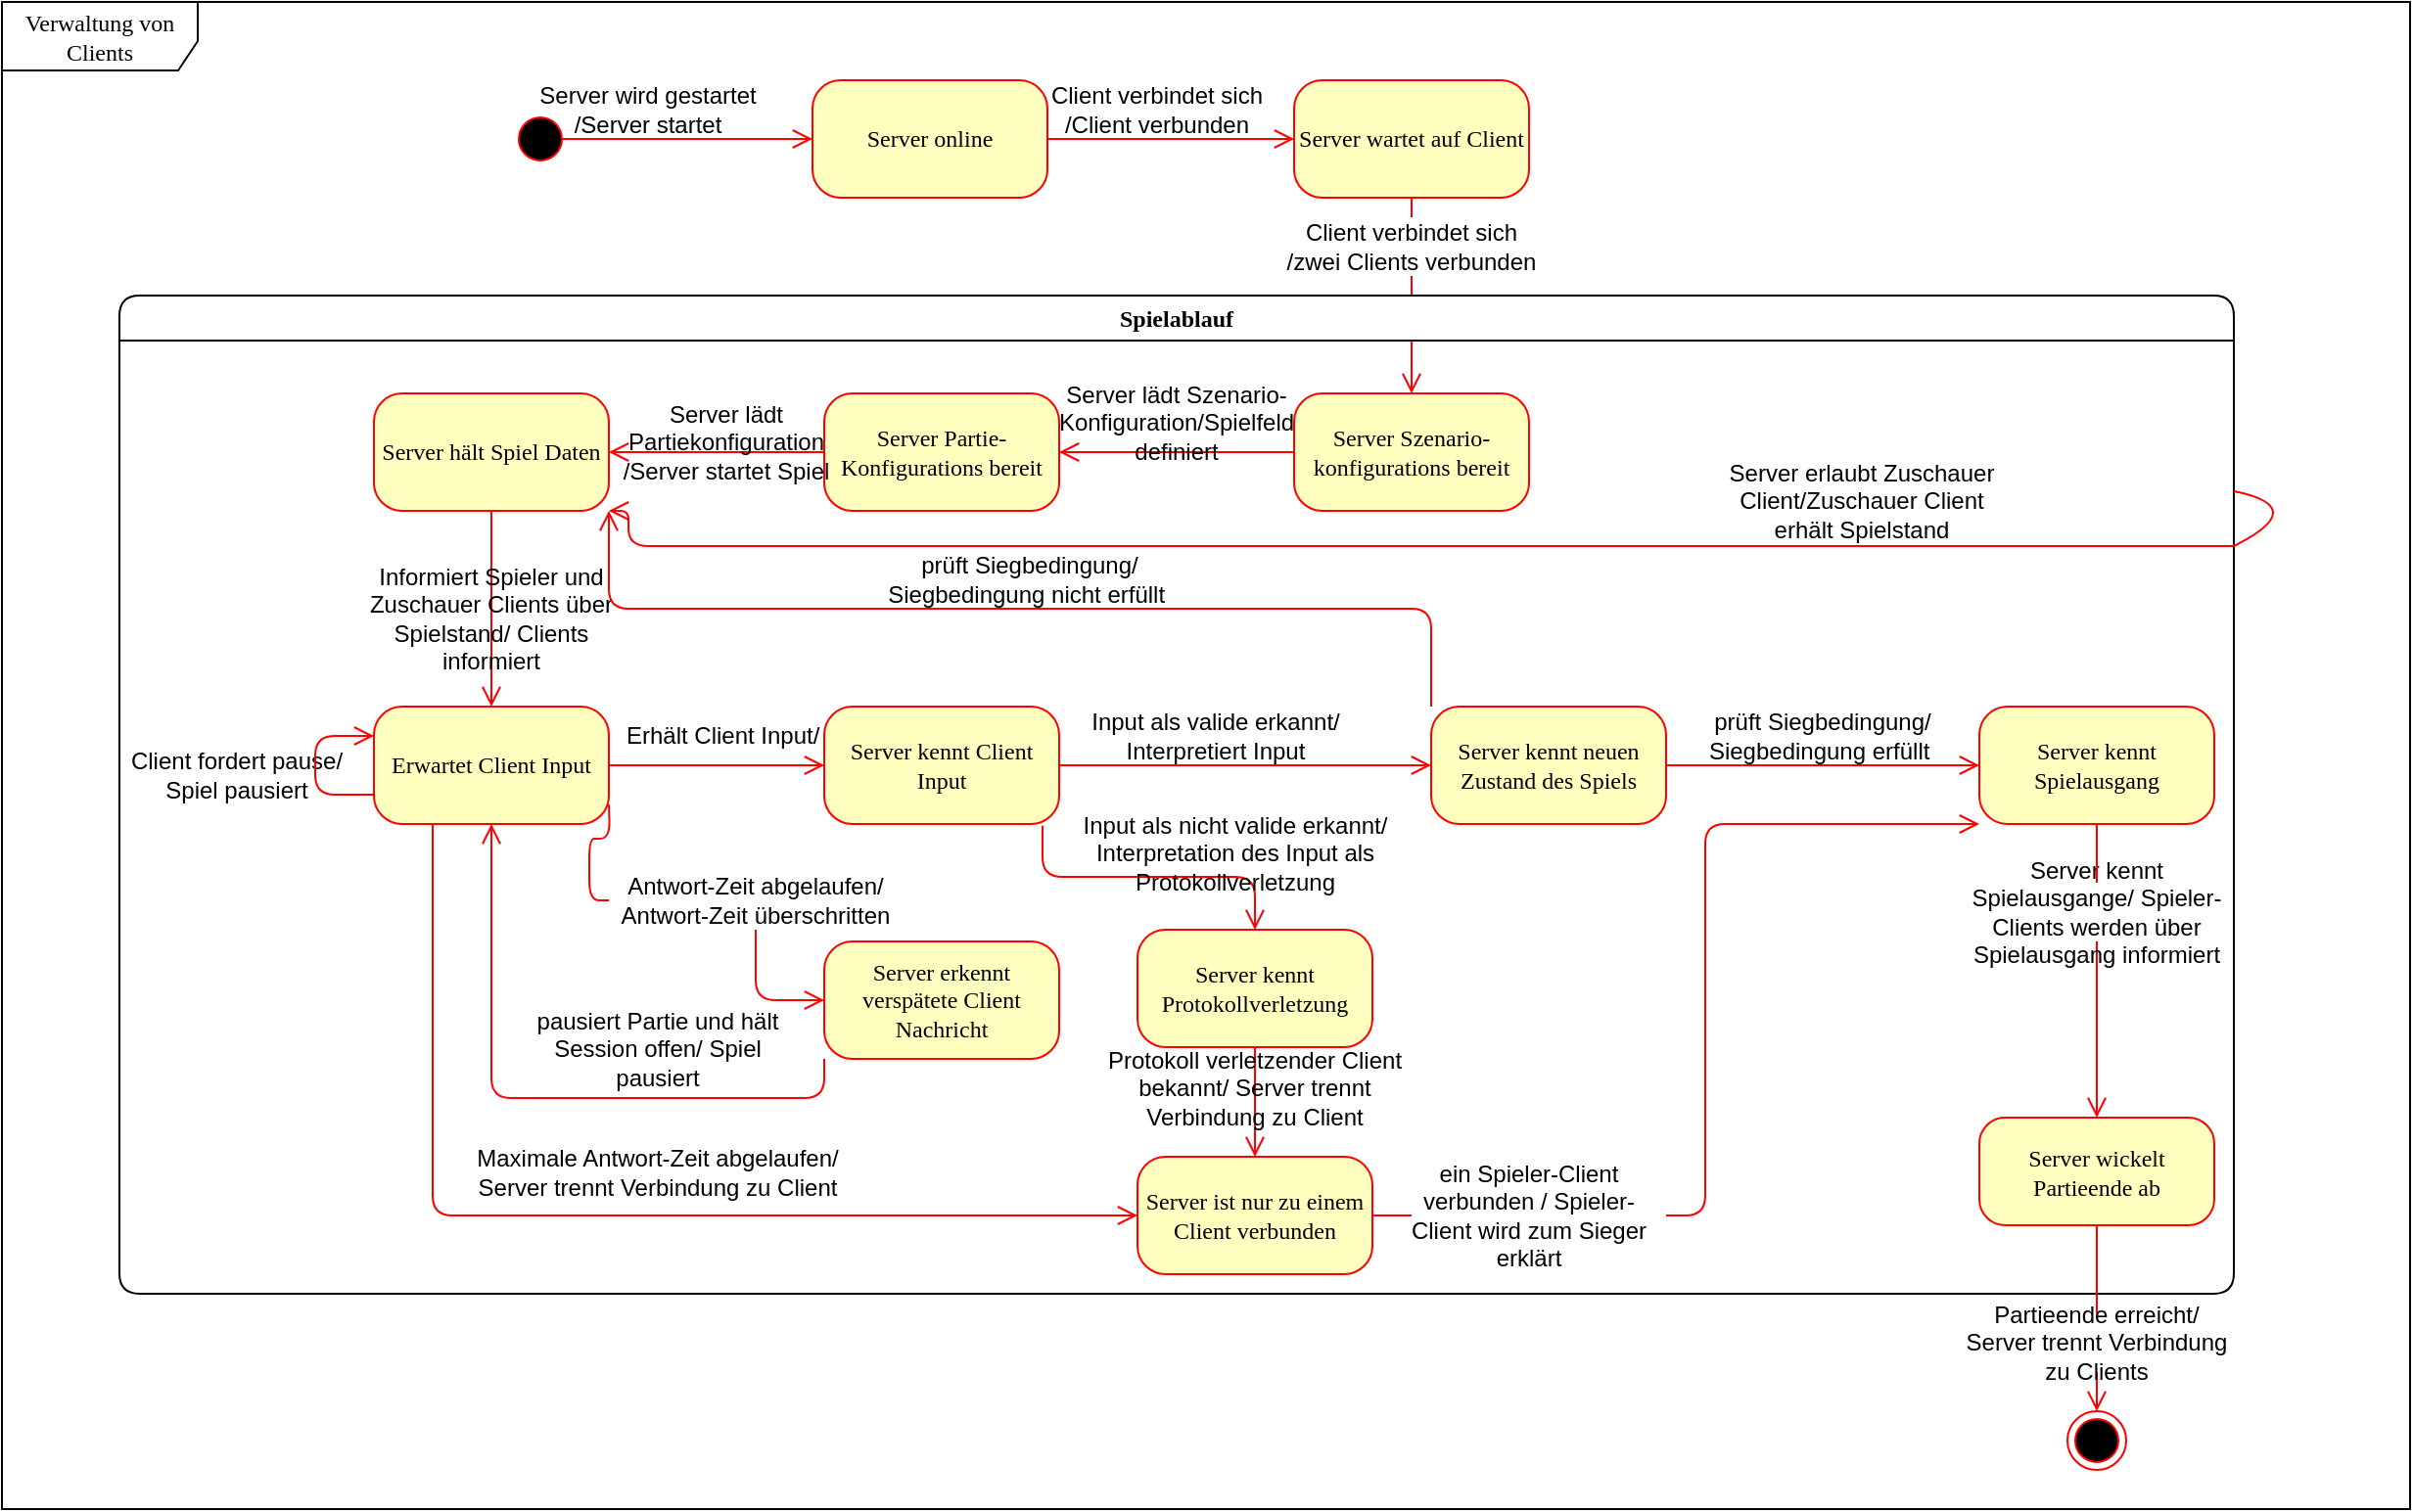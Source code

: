 <mxfile version="16.2.7" type="device"><diagram id="S3TWIpT-0fHEBTMvmDr_" name="Page-1"><mxGraphModel dx="2119" dy="696" grid="1" gridSize="10" guides="1" tooltips="1" connect="1" arrows="1" fold="1" page="1" pageScale="1" pageWidth="827" pageHeight="1169" math="0" shadow="0"><root><mxCell id="0"/><mxCell id="1" parent="0"/><mxCell id="sNYZhCtjjg1zY9QQYNID-1" value="Verwaltung von Clients" style="shape=umlFrame;whiteSpace=wrap;html=1;rounded=1;shadow=0;comic=0;labelBackgroundColor=none;strokeWidth=1;fontFamily=Verdana;fontSize=12;align=center;width=100;height=35;" parent="1" vertex="1"><mxGeometry x="-60" y="80" width="1230" height="770" as="geometry"/></mxCell><mxCell id="sNYZhCtjjg1zY9QQYNID-3" value="" style="ellipse;html=1;shape=startState;fillColor=#000000;strokeColor=#ff0000;rounded=1;shadow=0;comic=0;labelBackgroundColor=none;fontFamily=Verdana;fontSize=12;fontColor=#000000;align=center;direction=south;" parent="1" vertex="1"><mxGeometry x="200" y="135" width="30" height="30" as="geometry"/></mxCell><mxCell id="sNYZhCtjjg1zY9QQYNID-4" style="edgeStyle=orthogonalEdgeStyle;html=1;labelBackgroundColor=none;endArrow=open;endSize=8;strokeColor=#ff0000;fontFamily=Verdana;fontSize=12;align=left;exitX=0.5;exitY=0.131;exitDx=0;exitDy=0;exitPerimeter=0;entryX=0;entryY=0.5;entryDx=0;entryDy=0;" parent="1" source="sNYZhCtjjg1zY9QQYNID-3" target="sNYZhCtjjg1zY9QQYNID-7" edge="1"><mxGeometry relative="1" as="geometry"><mxPoint x="230" y="149.75" as="sourcePoint"/><mxPoint x="300" y="150" as="targetPoint"/></mxGeometry></mxCell><mxCell id="sNYZhCtjjg1zY9QQYNID-5" value="Server wird gestartet&lt;br&gt;/Server startet" style="text;html=1;strokeColor=none;fillColor=none;align=center;verticalAlign=middle;whiteSpace=wrap;rounded=0;" parent="1" vertex="1"><mxGeometry x="180" y="120" width="180" height="30" as="geometry"/></mxCell><mxCell id="sNYZhCtjjg1zY9QQYNID-7" value="Server online" style="rounded=1;whiteSpace=wrap;html=1;arcSize=24;fillColor=#ffffc0;strokeColor=#ff0000;shadow=0;comic=0;labelBackgroundColor=none;fontFamily=Verdana;fontSize=12;fontColor=#000000;align=center;" parent="1" vertex="1"><mxGeometry x="354" y="120" width="120" height="60" as="geometry"/></mxCell><mxCell id="sNYZhCtjjg1zY9QQYNID-9" value="Server wartet auf Client" style="rounded=1;whiteSpace=wrap;html=1;arcSize=24;fillColor=#ffffc0;strokeColor=#ff0000;shadow=0;comic=0;labelBackgroundColor=none;fontFamily=Verdana;fontSize=12;fontColor=#000000;align=center;" parent="1" vertex="1"><mxGeometry x="600" y="120" width="120" height="60" as="geometry"/></mxCell><mxCell id="sNYZhCtjjg1zY9QQYNID-10" style="edgeStyle=orthogonalEdgeStyle;html=1;exitX=1;exitY=0.5;entryX=0;entryY=0.5;labelBackgroundColor=none;endArrow=open;endSize=8;strokeColor=#ff0000;fontFamily=Verdana;fontSize=12;align=left;entryDx=0;entryDy=0;exitDx=0;exitDy=0;" parent="1" source="sNYZhCtjjg1zY9QQYNID-7" target="sNYZhCtjjg1zY9QQYNID-9" edge="1"><mxGeometry relative="1" as="geometry"><mxPoint x="540" y="250" as="sourcePoint"/><mxPoint x="540" y="120" as="targetPoint"/></mxGeometry></mxCell><mxCell id="sNYZhCtjjg1zY9QQYNID-11" value="Server Szenario-konfigurations bereit" style="rounded=1;whiteSpace=wrap;html=1;arcSize=24;fillColor=#ffffc0;strokeColor=#ff0000;shadow=0;comic=0;labelBackgroundColor=none;fontFamily=Verdana;fontSize=12;fontColor=#000000;align=center;" parent="1" vertex="1"><mxGeometry x="600" y="280" width="120" height="60" as="geometry"/></mxCell><mxCell id="sNYZhCtjjg1zY9QQYNID-12" value="Client verbindet sich&lt;br&gt;/Client verbunden" style="text;html=1;strokeColor=none;fillColor=none;align=center;verticalAlign=middle;whiteSpace=wrap;rounded=0;" parent="1" vertex="1"><mxGeometry x="440" y="120" width="180" height="30" as="geometry"/></mxCell><mxCell id="sNYZhCtjjg1zY9QQYNID-13" style="edgeStyle=elbowEdgeStyle;html=1;labelBackgroundColor=none;endArrow=open;endSize=8;strokeColor=#ff0000;fontFamily=Verdana;fontSize=12;align=left;exitX=0.5;exitY=1;exitDx=0;exitDy=0;entryX=0.5;entryY=0;entryDx=0;entryDy=0;startArrow=none;" parent="1" source="sNYZhCtjjg1zY9QQYNID-17" target="sNYZhCtjjg1zY9QQYNID-11" edge="1"><mxGeometry relative="1" as="geometry"><mxPoint x="640.5" y="220" as="sourcePoint"/><mxPoint x="660" y="250" as="targetPoint"/></mxGeometry></mxCell><mxCell id="sNYZhCtjjg1zY9QQYNID-14" value="Server&amp;nbsp;Partie-Konfigurations bereit" style="rounded=1;whiteSpace=wrap;html=1;arcSize=24;fillColor=#ffffc0;strokeColor=#ff0000;shadow=0;comic=0;labelBackgroundColor=none;fontFamily=Verdana;fontSize=12;fontColor=#000000;align=center;" parent="1" vertex="1"><mxGeometry x="360" y="280" width="120" height="60" as="geometry"/></mxCell><mxCell id="sNYZhCtjjg1zY9QQYNID-15" style="edgeStyle=elbowEdgeStyle;html=1;labelBackgroundColor=none;endArrow=open;endSize=8;strokeColor=#ff0000;fontFamily=Verdana;fontSize=12;align=left;exitX=0;exitY=0.5;exitDx=0;exitDy=0;entryX=1;entryY=0.5;entryDx=0;entryDy=0;" parent="1" source="sNYZhCtjjg1zY9QQYNID-11" target="sNYZhCtjjg1zY9QQYNID-14" edge="1"><mxGeometry relative="1" as="geometry"><mxPoint x="529.57" y="362.5" as="sourcePoint"/><mxPoint x="529.57" y="462.5" as="targetPoint"/><Array as="points"><mxPoint x="510" y="330"/></Array></mxGeometry></mxCell><mxCell id="sNYZhCtjjg1zY9QQYNID-18" value="Server lädt Szenario-Konfiguration/Spielfeld &lt;br&gt;definiert" style="text;html=1;strokeColor=none;fillColor=none;align=center;verticalAlign=middle;whiteSpace=wrap;rounded=0;rotation=0;" parent="1" vertex="1"><mxGeometry x="450" y="280" width="180" height="30" as="geometry"/></mxCell><mxCell id="sNYZhCtjjg1zY9QQYNID-19" style="edgeStyle=elbowEdgeStyle;html=1;labelBackgroundColor=none;endArrow=open;endSize=8;strokeColor=#ff0000;fontFamily=Verdana;fontSize=12;align=left;exitX=0;exitY=0.5;exitDx=0;exitDy=0;entryX=1;entryY=0.5;entryDx=0;entryDy=0;" parent="1" source="sNYZhCtjjg1zY9QQYNID-14" target="sNYZhCtjjg1zY9QQYNID-20" edge="1"><mxGeometry relative="1" as="geometry"><mxPoint x="250" y="357.5" as="sourcePoint"/><mxPoint x="251" y="233" as="targetPoint"/><Array as="points"><mxPoint x="305" y="310"/></Array></mxGeometry></mxCell><mxCell id="sNYZhCtjjg1zY9QQYNID-20" value="Server hält Spiel Daten" style="rounded=1;whiteSpace=wrap;html=1;arcSize=24;fillColor=#ffffc0;strokeColor=#ff0000;shadow=0;comic=0;labelBackgroundColor=none;fontFamily=Verdana;fontSize=12;fontColor=#000000;align=center;" parent="1" vertex="1"><mxGeometry x="130" y="280" width="120" height="60" as="geometry"/></mxCell><mxCell id="sNYZhCtjjg1zY9QQYNID-24" style="edgeStyle=elbowEdgeStyle;html=1;labelBackgroundColor=none;endArrow=open;endSize=8;strokeColor=#ff0000;fontFamily=Verdana;fontSize=12;align=left;exitX=0.5;exitY=1;exitDx=0;exitDy=0;entryX=0.5;entryY=0;entryDx=0;entryDy=0;" parent="1" source="sNYZhCtjjg1zY9QQYNID-20" target="sNYZhCtjjg1zY9QQYNID-25" edge="1"><mxGeometry relative="1" as="geometry"><mxPoint x="270" y="430" as="sourcePoint"/><mxPoint x="180" y="430" as="targetPoint"/><Array as="points"/></mxGeometry></mxCell><mxCell id="sNYZhCtjjg1zY9QQYNID-25" value="Erwartet Client Input" style="rounded=1;whiteSpace=wrap;html=1;arcSize=24;fillColor=#ffffc0;strokeColor=#ff0000;shadow=0;comic=0;labelBackgroundColor=none;fontFamily=Verdana;fontSize=12;fontColor=#000000;align=center;" parent="1" vertex="1"><mxGeometry x="130" y="440" width="120" height="60" as="geometry"/></mxCell><mxCell id="sNYZhCtjjg1zY9QQYNID-26" value="Informiert Spieler und Zuschauer Clients über Spielstand/ Clients informiert" style="text;html=1;strokeColor=none;fillColor=none;align=center;verticalAlign=middle;whiteSpace=wrap;rounded=0;rotation=0;" parent="1" vertex="1"><mxGeometry x="120" y="380" width="140" height="30" as="geometry"/></mxCell><mxCell id="sNYZhCtjjg1zY9QQYNID-27" value="Server kennt Client Input" style="rounded=1;whiteSpace=wrap;html=1;arcSize=24;fillColor=#ffffc0;strokeColor=#ff0000;shadow=0;comic=0;labelBackgroundColor=none;fontFamily=Verdana;fontSize=12;fontColor=#000000;align=center;" parent="1" vertex="1"><mxGeometry x="360" y="440" width="120" height="60" as="geometry"/></mxCell><mxCell id="sNYZhCtjjg1zY9QQYNID-29" style="edgeStyle=orthogonalEdgeStyle;html=1;exitX=1;exitY=0.5;entryX=0;entryY=0.5;labelBackgroundColor=none;endArrow=open;endSize=8;strokeColor=#ff0000;fontFamily=Verdana;fontSize=12;align=left;exitDx=0;exitDy=0;entryDx=0;entryDy=0;" parent="1" source="sNYZhCtjjg1zY9QQYNID-25" target="sNYZhCtjjg1zY9QQYNID-27" edge="1"><mxGeometry relative="1" as="geometry"><mxPoint x="360" y="340" as="sourcePoint"/><mxPoint x="520" y="340" as="targetPoint"/><Array as="points"><mxPoint x="320" y="470"/><mxPoint x="320" y="470"/></Array></mxGeometry></mxCell><mxCell id="sNYZhCtjjg1zY9QQYNID-30" value="Erhält Client Input/&amp;nbsp;" style="text;html=1;strokeColor=none;fillColor=none;align=center;verticalAlign=middle;whiteSpace=wrap;rounded=0;rotation=0;" parent="1" vertex="1"><mxGeometry x="240" y="440" width="140" height="30" as="geometry"/></mxCell><mxCell id="sNYZhCtjjg1zY9QQYNID-32" value="Server erkennt verspätete Client Nachricht" style="rounded=1;whiteSpace=wrap;html=1;arcSize=24;fillColor=#ffffc0;strokeColor=#ff0000;shadow=0;comic=0;labelBackgroundColor=none;fontFamily=Verdana;fontSize=12;fontColor=#000000;align=center;" parent="1" vertex="1"><mxGeometry x="360" y="560" width="120" height="60" as="geometry"/></mxCell><mxCell id="sNYZhCtjjg1zY9QQYNID-33" style="edgeStyle=orthogonalEdgeStyle;html=1;entryX=0;entryY=0.5;labelBackgroundColor=none;endArrow=open;endSize=8;strokeColor=#ff0000;fontFamily=Verdana;fontSize=12;align=left;entryDx=0;entryDy=0;startArrow=none;" parent="1" source="sNYZhCtjjg1zY9QQYNID-34" target="sNYZhCtjjg1zY9QQYNID-32" edge="1"><mxGeometry relative="1" as="geometry"><mxPoint x="250" y="490" as="sourcePoint"/><mxPoint x="345" y="589.57" as="targetPoint"/></mxGeometry></mxCell><mxCell id="sNYZhCtjjg1zY9QQYNID-34" value="Antwort-Zeit abgelaufen/ Antwort-Zeit überschritten" style="text;html=1;strokeColor=none;fillColor=none;align=center;verticalAlign=middle;whiteSpace=wrap;rounded=0;rotation=0;" parent="1" vertex="1"><mxGeometry x="250" y="524" width="150" height="30" as="geometry"/></mxCell><mxCell id="sNYZhCtjjg1zY9QQYNID-35" value="" style="edgeStyle=orthogonalEdgeStyle;html=1;entryX=0;entryY=0.5;labelBackgroundColor=none;endArrow=none;endSize=8;strokeColor=#ff0000;fontFamily=Verdana;fontSize=12;align=left;entryDx=0;entryDy=0;" parent="1" target="sNYZhCtjjg1zY9QQYNID-34" edge="1"><mxGeometry relative="1" as="geometry"><mxPoint x="250" y="490.0" as="sourcePoint"/><mxPoint x="360" y="590.0" as="targetPoint"/></mxGeometry></mxCell><mxCell id="sNYZhCtjjg1zY9QQYNID-36" style="edgeStyle=elbowEdgeStyle;html=1;labelBackgroundColor=none;endArrow=open;endSize=8;strokeColor=#ff0000;fontFamily=Verdana;fontSize=12;align=left;exitX=0;exitY=1;exitDx=0;exitDy=0;entryX=0.5;entryY=1;entryDx=0;entryDy=0;" parent="1" source="sNYZhCtjjg1zY9QQYNID-32" target="sNYZhCtjjg1zY9QQYNID-25" edge="1"><mxGeometry relative="1" as="geometry"><mxPoint x="310" y="640" as="sourcePoint"/><mxPoint x="200" y="640" as="targetPoint"/><Array as="points"><mxPoint x="255" y="640"/></Array></mxGeometry></mxCell><mxCell id="sNYZhCtjjg1zY9QQYNID-39" style="edgeStyle=orthogonalEdgeStyle;html=1;exitX=1;exitY=0.5;entryX=0;entryY=0.5;labelBackgroundColor=none;endArrow=open;endSize=8;strokeColor=#ff0000;fontFamily=Verdana;fontSize=12;align=left;exitDx=0;exitDy=0;entryDx=0;entryDy=0;" parent="1" source="sNYZhCtjjg1zY9QQYNID-27" target="sNYZhCtjjg1zY9QQYNID-46" edge="1"><mxGeometry relative="1" as="geometry"><mxPoint x="500" y="469.13" as="sourcePoint"/><mxPoint x="660" y="469.13" as="targetPoint"/></mxGeometry></mxCell><mxCell id="sNYZhCtjjg1zY9QQYNID-40" value="Input als valide erkannt/ Interpretiert Input" style="text;html=1;strokeColor=none;fillColor=none;align=center;verticalAlign=middle;whiteSpace=wrap;rounded=0;rotation=0;" parent="1" vertex="1"><mxGeometry x="490" y="440" width="140" height="30" as="geometry"/></mxCell><mxCell id="sNYZhCtjjg1zY9QQYNID-41" style="edgeStyle=orthogonalEdgeStyle;html=1;exitX=0.929;exitY=1.014;entryX=0.5;entryY=0;labelBackgroundColor=none;endArrow=open;endSize=8;strokeColor=#ff0000;fontFamily=Verdana;fontSize=12;align=left;exitDx=0;exitDy=0;entryDx=0;entryDy=0;exitPerimeter=0;" parent="1" source="sNYZhCtjjg1zY9QQYNID-27" target="sNYZhCtjjg1zY9QQYNID-45" edge="1"><mxGeometry relative="1" as="geometry"><mxPoint x="490" y="520.91" as="sourcePoint"/><mxPoint x="670" y="520.04" as="targetPoint"/></mxGeometry></mxCell><mxCell id="sNYZhCtjjg1zY9QQYNID-45" value="Server kennt Protokollverletzung" style="rounded=1;whiteSpace=wrap;html=1;arcSize=24;fillColor=#ffffc0;strokeColor=#ff0000;shadow=0;comic=0;labelBackgroundColor=none;fontFamily=Verdana;fontSize=12;fontColor=#000000;align=center;" parent="1" vertex="1"><mxGeometry x="520" y="554" width="120" height="60" as="geometry"/></mxCell><mxCell id="sNYZhCtjjg1zY9QQYNID-46" value="Server kennt neuen Zustand des Spiels" style="rounded=1;whiteSpace=wrap;html=1;arcSize=24;fillColor=#ffffc0;strokeColor=#ff0000;shadow=0;comic=0;labelBackgroundColor=none;fontFamily=Verdana;fontSize=12;fontColor=#000000;align=center;" parent="1" vertex="1"><mxGeometry x="670" y="440" width="120" height="60" as="geometry"/></mxCell><mxCell id="sNYZhCtjjg1zY9QQYNID-47" style="edgeStyle=orthogonalEdgeStyle;html=1;exitX=1;exitY=0.5;labelBackgroundColor=none;endArrow=open;endSize=8;strokeColor=#ff0000;fontFamily=Verdana;fontSize=12;align=left;exitDx=0;exitDy=0;entryX=0;entryY=0.5;entryDx=0;entryDy=0;" parent="1" source="sNYZhCtjjg1zY9QQYNID-46" target="sNYZhCtjjg1zY9QQYNID-51" edge="1"><mxGeometry relative="1" as="geometry"><mxPoint x="800" y="469.17" as="sourcePoint"/><mxPoint x="960" y="469" as="targetPoint"/></mxGeometry></mxCell><mxCell id="sNYZhCtjjg1zY9QQYNID-50" value="prüft Siegbedingung/ Siegbedingung erfüllt&amp;nbsp;" style="text;html=1;strokeColor=none;fillColor=none;align=center;verticalAlign=middle;whiteSpace=wrap;rounded=0;rotation=0;" parent="1" vertex="1"><mxGeometry x="800" y="440" width="140" height="30" as="geometry"/></mxCell><mxCell id="sNYZhCtjjg1zY9QQYNID-51" value="Server kennt Spielausgang" style="rounded=1;whiteSpace=wrap;html=1;arcSize=24;fillColor=#ffffc0;strokeColor=#ff0000;shadow=0;comic=0;labelBackgroundColor=none;fontFamily=Verdana;fontSize=12;fontColor=#000000;align=center;" parent="1" vertex="1"><mxGeometry x="950" y="440" width="120" height="60" as="geometry"/></mxCell><mxCell id="sNYZhCtjjg1zY9QQYNID-55" style="edgeStyle=orthogonalEdgeStyle;html=1;exitX=0;exitY=0;entryX=1;entryY=1;labelBackgroundColor=none;endArrow=open;endSize=8;strokeColor=#ff0000;fontFamily=Verdana;fontSize=12;align=left;entryDx=0;entryDy=0;exitDx=0;exitDy=0;" parent="1" source="sNYZhCtjjg1zY9QQYNID-46" target="sNYZhCtjjg1zY9QQYNID-20" edge="1"><mxGeometry relative="1" as="geometry"><mxPoint x="620" y="410.0" as="sourcePoint"/><mxPoint x="780" y="410.0" as="targetPoint"/></mxGeometry></mxCell><mxCell id="sNYZhCtjjg1zY9QQYNID-56" value="prüft Siegbedingung/ Siegbedingung nicht erfüllt&amp;nbsp;" style="text;html=1;strokeColor=none;fillColor=none;align=center;verticalAlign=middle;whiteSpace=wrap;rounded=0;rotation=0;" parent="1" vertex="1"><mxGeometry x="380" y="360" width="170" height="30" as="geometry"/></mxCell><mxCell id="sNYZhCtjjg1zY9QQYNID-58" value="Spielablauf" style="swimlane;whiteSpace=wrap;html=1;rounded=1;shadow=0;comic=0;labelBackgroundColor=none;strokeWidth=1;fontFamily=Verdana;fontSize=12;align=center;" parent="1" vertex="1"><mxGeometry y="230" width="1080" height="510" as="geometry"/></mxCell><mxCell id="sNYZhCtjjg1zY9QQYNID-74" value="Server wickelt Partieende ab" style="rounded=1;whiteSpace=wrap;html=1;arcSize=24;fillColor=#ffffc0;strokeColor=#ff0000;shadow=0;comic=0;labelBackgroundColor=none;fontFamily=Verdana;fontSize=12;fontColor=#000000;align=center;" parent="sNYZhCtjjg1zY9QQYNID-58" vertex="1"><mxGeometry x="950" y="420" width="120" height="55" as="geometry"/></mxCell><mxCell id="sNYZhCtjjg1zY9QQYNID-37" value="pausiert Partie und hält Session offen/ Spiel pausiert" style="text;html=1;strokeColor=none;fillColor=none;align=center;verticalAlign=middle;whiteSpace=wrap;rounded=0;rotation=0;" parent="sNYZhCtjjg1zY9QQYNID-58" vertex="1"><mxGeometry x="200" y="370" width="150" height="30" as="geometry"/></mxCell><mxCell id="sNYZhCtjjg1zY9QQYNID-88" value="Maximale Antwort-Zeit abgelaufen/ Server trennt Verbindung zu Client" style="text;html=1;strokeColor=none;fillColor=none;align=center;verticalAlign=middle;whiteSpace=wrap;rounded=0;rotation=0;" parent="sNYZhCtjjg1zY9QQYNID-58" vertex="1"><mxGeometry x="180" y="432.5" width="190" height="30" as="geometry"/></mxCell><mxCell id="sNYZhCtjjg1zY9QQYNID-91" value="Client fordert pause/ Spiel pausiert" style="text;html=1;strokeColor=none;fillColor=none;align=center;verticalAlign=middle;whiteSpace=wrap;rounded=0;rotation=0;" parent="sNYZhCtjjg1zY9QQYNID-58" vertex="1"><mxGeometry x="-10" y="230" width="140" height="30" as="geometry"/></mxCell><mxCell id="sNYZhCtjjg1zY9QQYNID-21" value="Server lädt Partiekonfiguration /Server startet Spiel" style="text;html=1;strokeColor=none;fillColor=none;align=center;verticalAlign=middle;whiteSpace=wrap;rounded=0;rotation=0;" parent="sNYZhCtjjg1zY9QQYNID-58" vertex="1"><mxGeometry x="240" y="60" width="140" height="30" as="geometry"/></mxCell><mxCell id="sNYZhCtjjg1zY9QQYNID-42" value="Input als nicht valide erkannt/ Interpretation des Input als Protokollverletzung" style="text;html=1;strokeColor=none;fillColor=none;align=center;verticalAlign=middle;whiteSpace=wrap;rounded=0;rotation=0;" parent="sNYZhCtjjg1zY9QQYNID-58" vertex="1"><mxGeometry x="480" y="270" width="180" height="30" as="geometry"/></mxCell><mxCell id="sNYZhCtjjg1zY9QQYNID-23" value="Server erlaubt Zuschauer Client/Zuschauer Client erhält Spielstand" style="text;html=1;strokeColor=none;fillColor=none;align=center;verticalAlign=middle;whiteSpace=wrap;rounded=0;rotation=0;" parent="sNYZhCtjjg1zY9QQYNID-58" vertex="1"><mxGeometry x="820" y="90" width="140" height="30" as="geometry"/></mxCell><mxCell id="sNYZhCtjjg1zY9QQYNID-68" style="edgeStyle=orthogonalEdgeStyle;html=1;labelBackgroundColor=none;endArrow=open;endSize=8;strokeColor=#ff0000;fontFamily=Verdana;fontSize=12;align=left;exitX=0.5;exitY=1;exitDx=0;exitDy=0;entryX=0.5;entryY=0;entryDx=0;entryDy=0;" parent="1" source="sNYZhCtjjg1zY9QQYNID-45" target="sNYZhCtjjg1zY9QQYNID-69" edge="1"><mxGeometry relative="1" as="geometry"><Array as="points"/><mxPoint x="567.5" y="640.0" as="sourcePoint"/><mxPoint x="568" y="720" as="targetPoint"/></mxGeometry></mxCell><mxCell id="sNYZhCtjjg1zY9QQYNID-69" value="Server ist nur zu einem Client verbunden" style="rounded=1;whiteSpace=wrap;html=1;arcSize=24;fillColor=#ffffc0;strokeColor=#ff0000;shadow=0;comic=0;labelBackgroundColor=none;fontFamily=Verdana;fontSize=12;fontColor=#000000;align=center;" parent="1" vertex="1"><mxGeometry x="520" y="670" width="120" height="60" as="geometry"/></mxCell><mxCell id="sNYZhCtjjg1zY9QQYNID-70" value="Protokoll verletzender Client bekannt/ Server trennt Verbindung zu Client" style="text;html=1;strokeColor=none;fillColor=none;align=center;verticalAlign=middle;whiteSpace=wrap;rounded=0;rotation=0;" parent="1" vertex="1"><mxGeometry x="500" y="620" width="160" height="30" as="geometry"/></mxCell><mxCell id="sNYZhCtjjg1zY9QQYNID-71" style="edgeStyle=orthogonalEdgeStyle;html=1;exitX=1;exitY=0.5;labelBackgroundColor=none;endArrow=open;endSize=8;strokeColor=#ff0000;fontFamily=Verdana;fontSize=12;align=left;exitDx=0;exitDy=0;entryX=0;entryY=1;entryDx=0;entryDy=0;startArrow=none;" parent="1" source="sNYZhCtjjg1zY9QQYNID-72" target="sNYZhCtjjg1zY9QQYNID-51" edge="1"><mxGeometry relative="1" as="geometry"><mxPoint x="700" y="690.0" as="sourcePoint"/><mxPoint x="770" y="700" as="targetPoint"/><Array as="points"><mxPoint x="810" y="700"/><mxPoint x="810" y="500"/></Array></mxGeometry></mxCell><mxCell id="sNYZhCtjjg1zY9QQYNID-76" style="edgeStyle=orthogonalEdgeStyle;html=1;exitX=0.5;exitY=1;entryX=0.5;entryY=0;labelBackgroundColor=none;endArrow=open;endSize=8;strokeColor=#ff0000;fontFamily=Verdana;fontSize=12;align=left;exitDx=0;exitDy=0;entryDx=0;entryDy=0;startArrow=none;" parent="1" source="sNYZhCtjjg1zY9QQYNID-77" target="sNYZhCtjjg1zY9QQYNID-74" edge="1"><mxGeometry relative="1" as="geometry"><mxPoint x="910" y="558.75" as="sourcePoint"/><mxPoint x="1060" y="558.75" as="targetPoint"/><Array as="points"><mxPoint x="1010" y="600"/></Array></mxGeometry></mxCell><mxCell id="sNYZhCtjjg1zY9QQYNID-77" value="Server kennt Spielausgange/ Spieler-Clients werden über Spielausgang informiert" style="text;html=1;strokeColor=none;fillColor=none;align=center;verticalAlign=middle;whiteSpace=wrap;rounded=0;rotation=0;" parent="1" vertex="1"><mxGeometry x="940" y="530" width="140" height="30" as="geometry"/></mxCell><mxCell id="sNYZhCtjjg1zY9QQYNID-78" value="" style="edgeStyle=orthogonalEdgeStyle;html=1;exitX=0.5;exitY=1;entryX=0.5;entryY=0;labelBackgroundColor=none;endArrow=none;endSize=8;strokeColor=#ff0000;fontFamily=Verdana;fontSize=12;align=left;exitDx=0;exitDy=0;entryDx=0;entryDy=0;" parent="1" source="sNYZhCtjjg1zY9QQYNID-51" target="sNYZhCtjjg1zY9QQYNID-77" edge="1"><mxGeometry relative="1" as="geometry"><mxPoint x="1010" y="500" as="sourcePoint"/><mxPoint x="1010" y="605" as="targetPoint"/><Array as="points"/></mxGeometry></mxCell><mxCell id="sNYZhCtjjg1zY9QQYNID-79" style="edgeStyle=orthogonalEdgeStyle;html=1;exitX=0.5;exitY=1;entryX=0.5;entryY=0;labelBackgroundColor=none;endArrow=open;endSize=8;strokeColor=#ff0000;fontFamily=Verdana;fontSize=12;align=left;exitDx=0;exitDy=0;entryDx=0;entryDy=0;startArrow=none;" parent="1" source="sNYZhCtjjg1zY9QQYNID-81" target="sNYZhCtjjg1zY9QQYNID-80" edge="1"><mxGeometry relative="1" as="geometry"><mxPoint x="1020" y="730.0" as="sourcePoint"/><mxPoint x="1170" y="730.0" as="targetPoint"/><Array as="points"/></mxGeometry></mxCell><mxCell id="sNYZhCtjjg1zY9QQYNID-80" value="" style="ellipse;html=1;shape=endState;fillColor=#000000;strokeColor=#ff0000;rounded=1;shadow=0;comic=0;labelBackgroundColor=none;fontFamily=Verdana;fontSize=12;fontColor=#000000;align=center;" parent="1" vertex="1"><mxGeometry x="995" y="800" width="30" height="30" as="geometry"/></mxCell><mxCell id="sNYZhCtjjg1zY9QQYNID-81" value="Partieende erreicht/ Server trennt Verbindung zu Clients" style="text;html=1;strokeColor=none;fillColor=none;align=center;verticalAlign=middle;whiteSpace=wrap;rounded=0;rotation=0;" parent="1" vertex="1"><mxGeometry x="940" y="750" width="140" height="30" as="geometry"/></mxCell><mxCell id="sNYZhCtjjg1zY9QQYNID-82" value="" style="edgeStyle=orthogonalEdgeStyle;html=1;exitX=0.5;exitY=1;entryX=0.5;entryY=0;labelBackgroundColor=none;endArrow=none;endSize=8;strokeColor=#ff0000;fontFamily=Verdana;fontSize=12;align=left;exitDx=0;exitDy=0;entryDx=0;entryDy=0;" parent="1" source="sNYZhCtjjg1zY9QQYNID-74" target="sNYZhCtjjg1zY9QQYNID-81" edge="1"><mxGeometry relative="1" as="geometry"><mxPoint x="1010" y="660" as="sourcePoint"/><mxPoint x="1010" y="720" as="targetPoint"/><Array as="points"/></mxGeometry></mxCell><mxCell id="sNYZhCtjjg1zY9QQYNID-17" value="Client verbindet sich&lt;br&gt;/zwei Clients verbunden" style="text;html=1;strokeColor=none;fillColor=none;align=center;verticalAlign=middle;whiteSpace=wrap;rounded=0;rotation=0;" parent="1" vertex="1"><mxGeometry x="570" y="190" width="180" height="30" as="geometry"/></mxCell><mxCell id="sNYZhCtjjg1zY9QQYNID-83" value="" style="edgeStyle=elbowEdgeStyle;html=1;labelBackgroundColor=none;endArrow=none;endSize=8;strokeColor=#ff0000;fontFamily=Verdana;fontSize=12;align=left;exitX=0.5;exitY=1;exitDx=0;exitDy=0;entryX=0.5;entryY=0;entryDx=0;entryDy=0;" parent="1" source="sNYZhCtjjg1zY9QQYNID-9" target="sNYZhCtjjg1zY9QQYNID-17" edge="1"><mxGeometry relative="1" as="geometry"><mxPoint x="660" y="180.0" as="sourcePoint"/><mxPoint x="660" y="280.0" as="targetPoint"/></mxGeometry></mxCell><mxCell id="sNYZhCtjjg1zY9QQYNID-86" style="edgeStyle=elbowEdgeStyle;html=1;labelBackgroundColor=none;endArrow=open;endSize=8;strokeColor=#ff0000;fontFamily=Verdana;fontSize=12;align=left;" parent="1" edge="1"><mxGeometry relative="1" as="geometry"><mxPoint x="1080" y="358" as="sourcePoint"/><mxPoint x="250" y="340" as="targetPoint"/><Array as="points"><mxPoint x="260" y="358"/><mxPoint x="1130" y="360"/></Array></mxGeometry></mxCell><mxCell id="sNYZhCtjjg1zY9QQYNID-87" style="edgeStyle=orthogonalEdgeStyle;html=1;exitX=0.25;exitY=1;entryX=0;entryY=0.5;labelBackgroundColor=none;endArrow=open;endSize=8;strokeColor=#ff0000;fontFamily=Verdana;fontSize=12;align=left;exitDx=0;exitDy=0;entryDx=0;entryDy=0;" parent="1" source="sNYZhCtjjg1zY9QQYNID-25" target="sNYZhCtjjg1zY9QQYNID-69" edge="1"><mxGeometry relative="1" as="geometry"><mxPoint x="160" y="676.88" as="sourcePoint"/><mxPoint x="320" y="676.88" as="targetPoint"/><Array as="points"><mxPoint x="160" y="700"/></Array></mxGeometry></mxCell><mxCell id="sNYZhCtjjg1zY9QQYNID-90" style="edgeStyle=elbowEdgeStyle;html=1;labelBackgroundColor=none;endArrow=open;endSize=8;strokeColor=#ff0000;fontFamily=Verdana;fontSize=12;align=left;exitX=0;exitY=0.75;exitDx=0;exitDy=0;entryX=0;entryY=0.25;entryDx=0;entryDy=0;" parent="1" source="sNYZhCtjjg1zY9QQYNID-25" target="sNYZhCtjjg1zY9QQYNID-25" edge="1"><mxGeometry relative="1" as="geometry"><mxPoint x="180" y="554" as="sourcePoint"/><mxPoint x="10" y="434" as="targetPoint"/><Array as="points"><mxPoint x="100" y="480"/><mxPoint x="60" y="460"/></Array></mxGeometry></mxCell><mxCell id="sNYZhCtjjg1zY9QQYNID-72" value="ein Spieler-Client verbunden / Spieler-Client wird zum Sieger erklärt" style="text;html=1;strokeColor=none;fillColor=none;align=center;verticalAlign=middle;whiteSpace=wrap;rounded=0;rotation=0;" parent="1" vertex="1"><mxGeometry x="650" y="685" width="140" height="30" as="geometry"/></mxCell><mxCell id="sNYZhCtjjg1zY9QQYNID-94" value="" style="edgeStyle=orthogonalEdgeStyle;html=1;exitX=1;exitY=0.5;labelBackgroundColor=none;endArrow=none;endSize=8;strokeColor=#ff0000;fontFamily=Verdana;fontSize=12;align=left;exitDx=0;exitDy=0;" parent="1" source="sNYZhCtjjg1zY9QQYNID-69" edge="1"><mxGeometry relative="1" as="geometry"><mxPoint x="640" y="700" as="sourcePoint"/><mxPoint x="660" y="700" as="targetPoint"/><Array as="points"/></mxGeometry></mxCell><mxCell id="WX-lPyMddaUZdVnNDxff-4" value="" style="curved=1;endArrow=none;html=1;rounded=0;endFill=0;strokeColor=#FF0000;" edge="1" parent="1"><mxGeometry width="50" height="50" relative="1" as="geometry"><mxPoint x="1080" y="330" as="sourcePoint"/><mxPoint x="1080" y="358" as="targetPoint"/><Array as="points"><mxPoint x="1120" y="338"/></Array></mxGeometry></mxCell></root></mxGraphModel></diagram></mxfile>